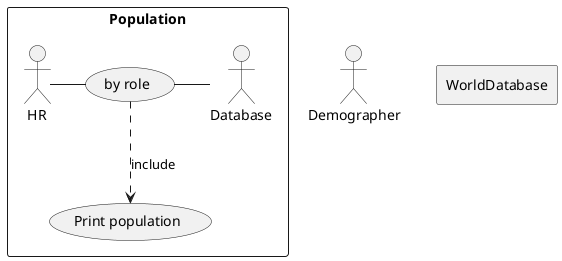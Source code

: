 @startuml

actor DM as "Demographer"

rectangle WorldDatabase

rectangle "Population" {
    usecase UC4 as "
    by role"

    usecase UCa as "Print population"

    HR - UC4
    UC4 ..> UCa : include
    UC4 - Database
}

@enduml